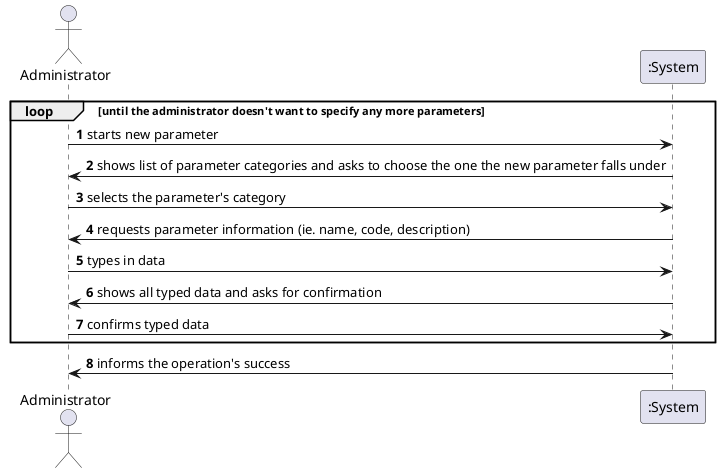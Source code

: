 @startuml

autonumber

actor Administrator

loop until the administrator doesn't want to specify any more parameters
Administrator -> ":System": starts new parameter
":System" -> Administrator: shows list of parameter categories and asks to choose the one the new parameter falls under
Administrator -> ":System": selects the parameter's category
":System" -> Administrator: requests parameter information (ie. name, code, description)
Administrator -> ":System": types in data
":System" -> Administrator: shows all typed data and asks for confirmation
Administrator -> ":System": confirms typed data
end loop
":System" -> Administrator: informs the operation's success

@enduml